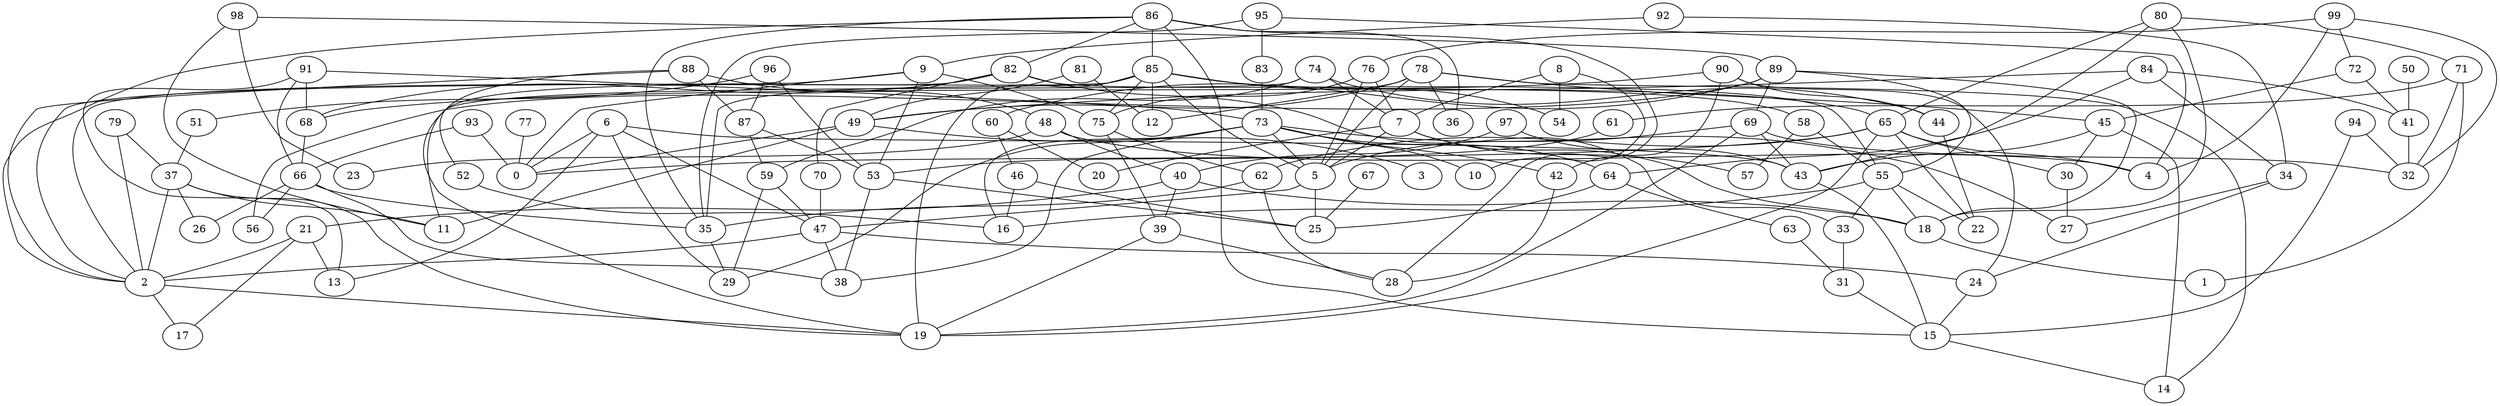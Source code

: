 digraph GG_graph {

subgraph G_graph {
edge [color = black]
"92" -> "9" [dir = none]
"94" -> "32" [dir = none]
"97" -> "40" [dir = none]
"97" -> "43" [dir = none]
"34" -> "27" [dir = none]
"51" -> "37" [dir = none]
"63" -> "31" [dir = none]
"46" -> "16" [dir = none]
"37" -> "11" [dir = none]
"37" -> "2" [dir = none]
"42" -> "28" [dir = none]
"9" -> "53" [dir = none]
"79" -> "37" [dir = none]
"39" -> "19" [dir = none]
"18" -> "1" [dir = none]
"99" -> "72" [dir = none]
"75" -> "39" [dir = none]
"75" -> "62" [dir = none]
"61" -> "53" [dir = none]
"95" -> "83" [dir = none]
"95" -> "4" [dir = none]
"81" -> "49" [dir = none]
"69" -> "32" [dir = none]
"69" -> "5" [dir = none]
"68" -> "66" [dir = none]
"74" -> "44" [dir = none]
"74" -> "7" [dir = none]
"93" -> "66" [dir = none]
"88" -> "52" [dir = none]
"88" -> "48" [dir = none]
"88" -> "87" [dir = none]
"88" -> "2" [dir = none]
"31" -> "15" [dir = none]
"45" -> "14" [dir = none]
"45" -> "43" [dir = none]
"45" -> "30" [dir = none]
"6" -> "13" [dir = none]
"6" -> "29" [dir = none]
"6" -> "0" [dir = none]
"49" -> "3" [dir = none]
"49" -> "0" [dir = none]
"80" -> "71" [dir = none]
"80" -> "65" [dir = none]
"2" -> "17" [dir = none]
"72" -> "41" [dir = none]
"72" -> "45" [dir = none]
"87" -> "59" [dir = none]
"87" -> "53" [dir = none]
"86" -> "36" [dir = none]
"86" -> "15" [dir = none]
"86" -> "82" [dir = none]
"86" -> "2" [dir = none]
"86" -> "85" [dir = none]
"5" -> "47" [dir = none]
"70" -> "47" [dir = none]
"66" -> "26" [dir = none]
"66" -> "35" [dir = none]
"73" -> "10" [dir = none]
"73" -> "38" [dir = none]
"73" -> "64" [dir = none]
"73" -> "5" [dir = none]
"64" -> "25" [dir = none]
"62" -> "28" [dir = none]
"62" -> "35" [dir = none]
"55" -> "16" [dir = none]
"55" -> "22" [dir = none]
"65" -> "4" [dir = none]
"65" -> "0" [dir = none]
"65" -> "22" [dir = none]
"7" -> "18" [dir = none]
"7" -> "5" [dir = none]
"78" -> "45" [dir = none]
"78" -> "5" [dir = none]
"48" -> "23" [dir = none]
"85" -> "12" [dir = none]
"85" -> "54" [dir = none]
"85" -> "35" [dir = none]
"85" -> "5" [dir = none]
"85" -> "65" [dir = none]
"21" -> "13" [dir = none]
"67" -> "25" [dir = none]
"50" -> "41" [dir = none]
"89" -> "56" [dir = none]
"89" -> "60" [dir = none]
"89" -> "69" [dir = none]
"82" -> "33" [dir = none]
"98" -> "23" [dir = none]
"77" -> "0" [dir = none]
"60" -> "20" [dir = none]
"90" -> "68" [dir = none]
"76" -> "7" [dir = none]
"47" -> "24" [dir = none]
"96" -> "53" [dir = none]
"91" -> "66" [dir = none]
"58" -> "57" [dir = none]
"58" -> "55" [dir = none]
"84" -> "34" [dir = none]
"84" -> "64" [dir = none]
"8" -> "54" [dir = none]
"78" -> "12" [dir = none]
"93" -> "0" [dir = none]
"98" -> "89" [dir = none]
"21" -> "17" [dir = none]
"9" -> "75" [dir = none]
"92" -> "34" [dir = none]
"73" -> "27" [dir = none]
"55" -> "18" [dir = none]
"66" -> "38" [dir = none]
"71" -> "1" [dir = none]
"2" -> "19" [dir = none]
"59" -> "29" [dir = none]
"73" -> "16" [dir = none]
"37" -> "26" [dir = none]
"91" -> "68" [dir = none]
"82" -> "68" [dir = none]
"7" -> "57" [dir = none]
"85" -> "19" [dir = none]
"89" -> "18" [dir = none]
"71" -> "32" [dir = none]
"82" -> "55" [dir = none]
"37" -> "19" [dir = none]
"90" -> "44" [dir = none]
"91" -> "73" [dir = none]
"5" -> "25" [dir = none]
"59" -> "47" [dir = none]
"82" -> "19" [dir = none]
"15" -> "14" [dir = none]
"64" -> "63" [dir = none]
"76" -> "5" [dir = none]
"66" -> "56" [dir = none]
"40" -> "21" [dir = none]
"99" -> "76" [dir = none]
"8" -> "7" [dir = none]
"6" -> "43" [dir = none]
"43" -> "15" [dir = none]
"90" -> "24" [dir = none]
"9" -> "0" [dir = none]
"30" -> "27" [dir = none]
"73" -> "42" [dir = none]
"40" -> "18" [dir = none]
"82" -> "70" [dir = none]
"80" -> "43" [dir = none]
"78" -> "49" [dir = none]
"89" -> "55" [dir = none]
"91" -> "13" [dir = none]
"85" -> "58" [dir = none]
"47" -> "2" [dir = none]
"44" -> "22" [dir = none]
"9" -> "2" [dir = none]
"86" -> "35" [dir = none]
"46" -> "25" [dir = none]
"34" -> "24" [dir = none]
"86" -> "28" [dir = none]
"53" -> "38" [dir = none]
"55" -> "33" [dir = none]
"78" -> "14" [dir = none]
"99" -> "32" [dir = none]
"84" -> "49" [dir = none]
"24" -> "15" [dir = none]
"65" -> "62" [dir = none]
"33" -> "31" [dir = none]
"85" -> "2" [dir = none]
"98" -> "11" [dir = none]
"48" -> "40" [dir = none]
"94" -> "15" [dir = none]
"76" -> "75" [dir = none]
"85" -> "75" [dir = none]
"78" -> "36" [dir = none]
"81" -> "12" [dir = none]
"74" -> "59" [dir = none]
"65" -> "30" [dir = none]
"65" -> "19" [dir = none]
"7" -> "20" [dir = none]
"90" -> "42" [dir = none]
"96" -> "51" [dir = none]
"71" -> "61" [dir = none]
"99" -> "4" [dir = none]
"95" -> "35" [dir = none]
"39" -> "28" [dir = none]
"8" -> "10" [dir = none]
"74" -> "11" [dir = none]
"41" -> "32" [dir = none]
"47" -> "38" [dir = none]
"48" -> "4" [dir = none]
"53" -> "25" [dir = none]
"60" -> "46" [dir = none]
"40" -> "39" [dir = none]
"96" -> "87" [dir = none]
"52" -> "16" [dir = none]
"79" -> "2" [dir = none]
"69" -> "19" [dir = none]
"83" -> "73" [dir = none]
"49" -> "11" [dir = none]
"73" -> "29" [dir = none]
"84" -> "41" [dir = none]
"21" -> "2" [dir = none]
"69" -> "43" [dir = none]
"6" -> "47" [dir = none]
"35" -> "29" [dir = none]
"80" -> "18" [dir = none]
}

}
